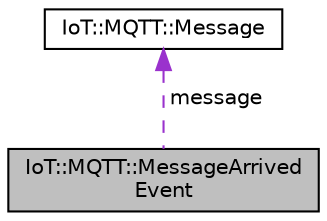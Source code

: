 digraph "IoT::MQTT::MessageArrivedEvent"
{
 // LATEX_PDF_SIZE
  edge [fontname="Helvetica",fontsize="10",labelfontname="Helvetica",labelfontsize="10"];
  node [fontname="Helvetica",fontsize="10",shape=record];
  Node1 [label="IoT::MQTT::MessageArrived\lEvent",height=0.2,width=0.4,color="black", fillcolor="grey75", style="filled", fontcolor="black",tooltip="Event arguments for MQTTClient::messageArrived."];
  Node2 -> Node1 [dir="back",color="darkorchid3",fontsize="10",style="dashed",label=" message" ,fontname="Helvetica"];
  Node2 [label="IoT::MQTT::Message",height=0.2,width=0.4,color="black", fillcolor="white", style="filled",URL="$structIoT_1_1MQTT_1_1Message.html",tooltip="This structure encapsulates a MQTT message."];
}
